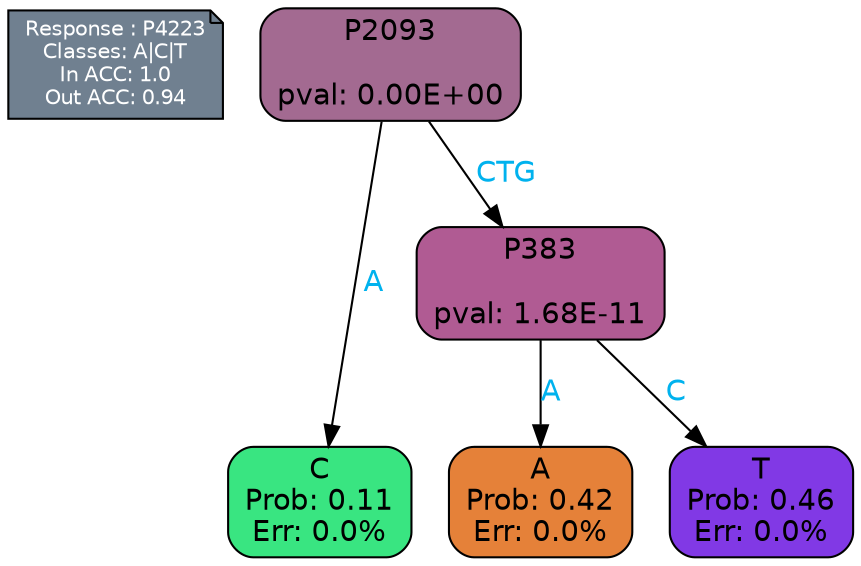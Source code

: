 digraph Tree {
node [shape=box, style="filled, rounded", color="black", fontname=helvetica] ;
graph [ranksep=equally, splines=polylines, bgcolor=transparent, dpi=600] ;
edge [fontname=helvetica] ;
LEGEND [label="Response : P4223
Classes: A|C|T
In ACC: 1.0
Out ACC: 0.94
",shape=note,align=left,style=filled,fillcolor="slategray",fontcolor="white",fontsize=10];1 [label="P2093

pval: 0.00E+00", fillcolor="#a36a91"] ;
2 [label="C
Prob: 0.11
Err: 0.0%", fillcolor="#39e581"] ;
3 [label="P383

pval: 1.68E-11", fillcolor="#b05b93"] ;
4 [label="A
Prob: 0.42
Err: 0.0%", fillcolor="#e58139"] ;
5 [label="T
Prob: 0.46
Err: 0.0%", fillcolor="#8139e5"] ;
1 -> 2 [label="A",fontcolor=deepskyblue2] ;
1 -> 3 [label="CTG",fontcolor=deepskyblue2] ;
3 -> 4 [label="A",fontcolor=deepskyblue2] ;
3 -> 5 [label="C",fontcolor=deepskyblue2] ;
{rank = same; 2;4;5;}{rank = same; LEGEND;1;}}